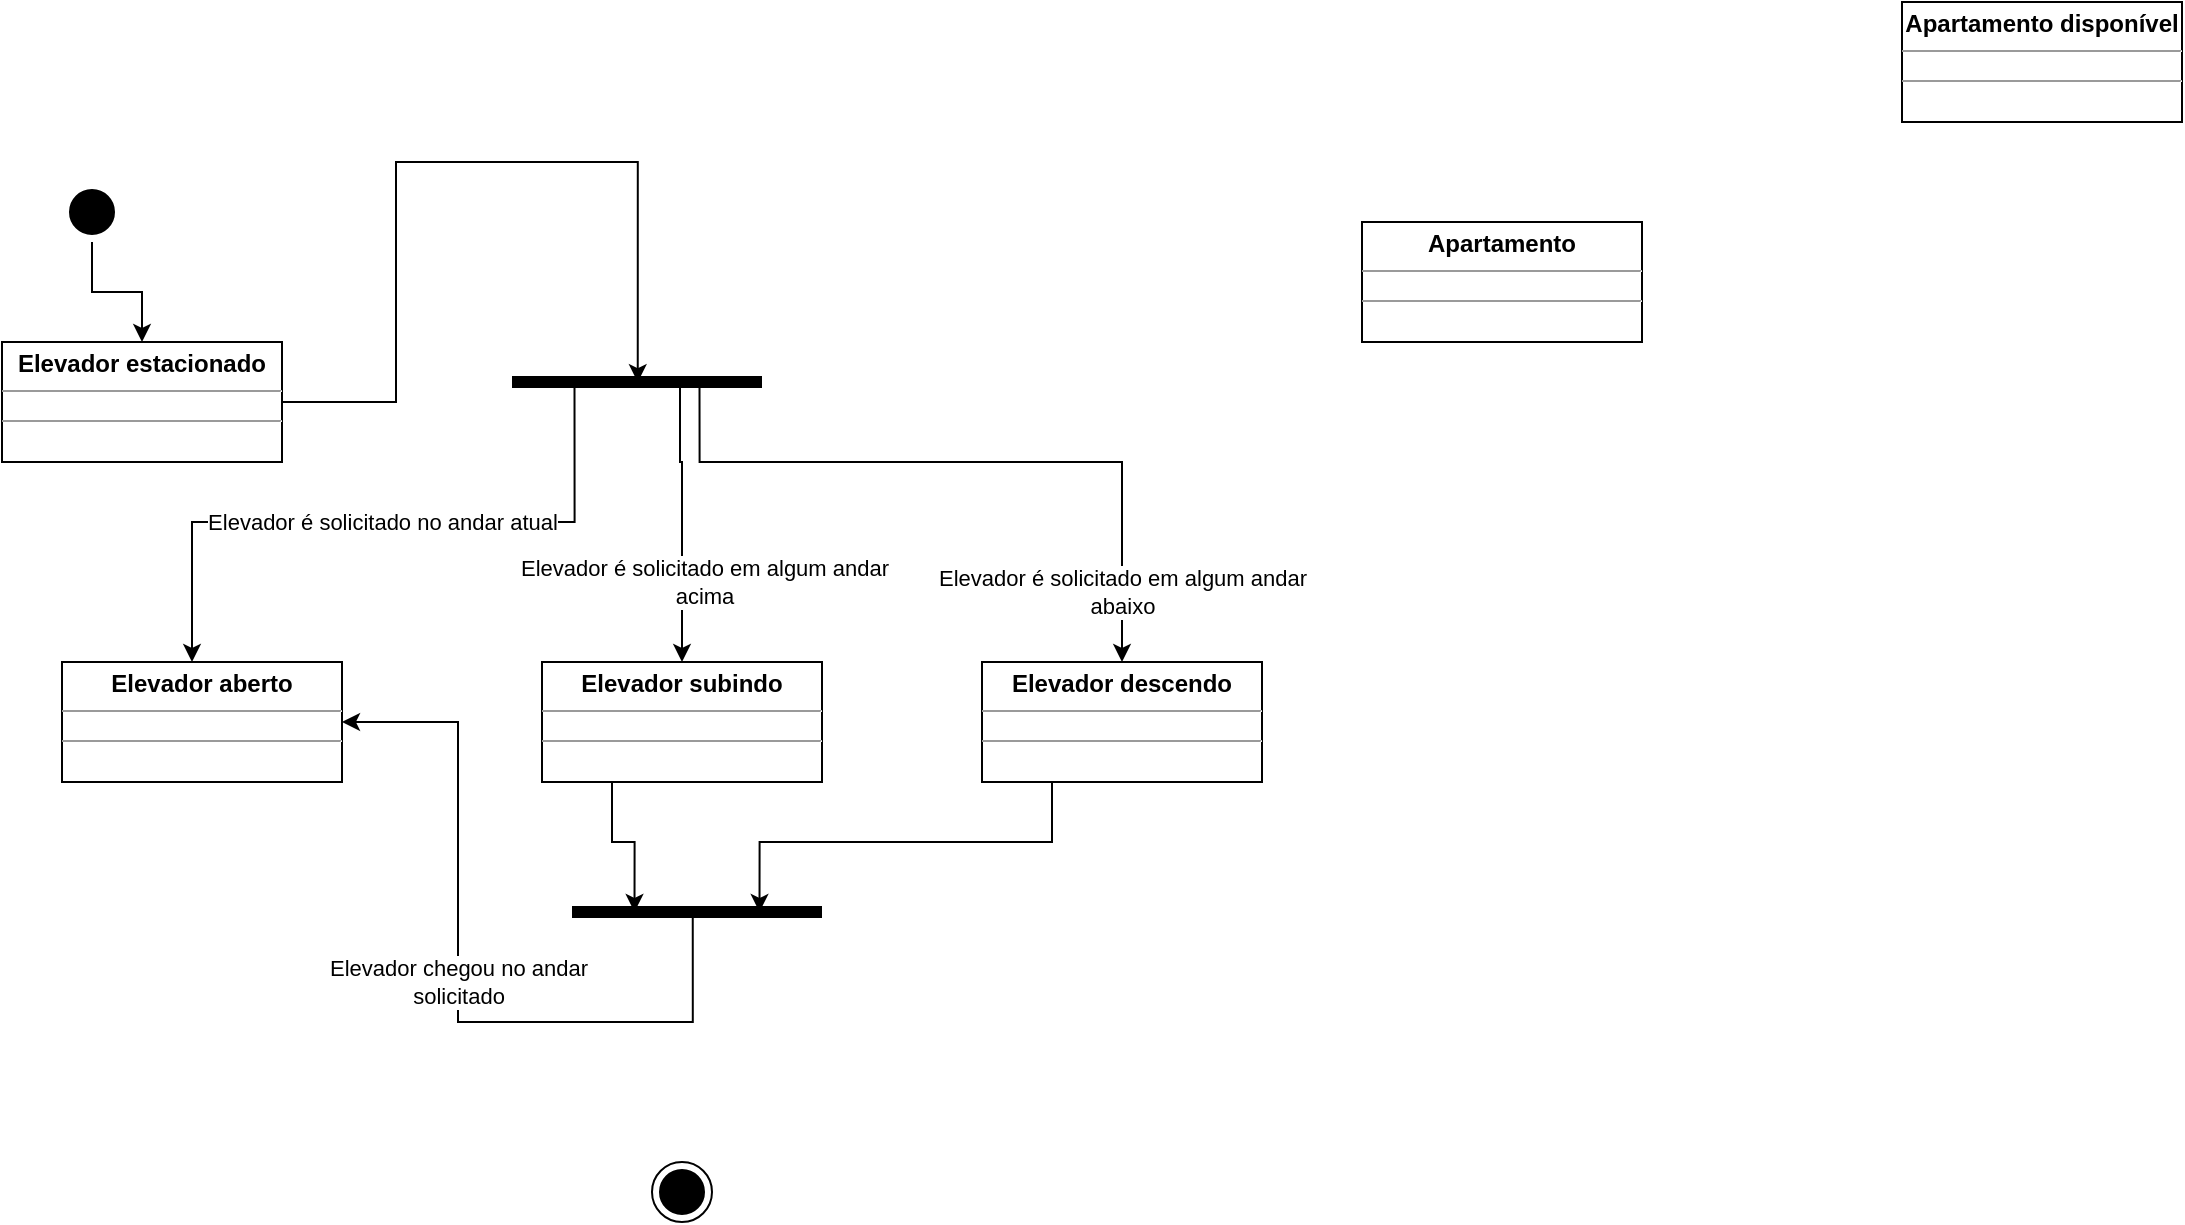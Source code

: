 <mxfile version="16.6.3" type="github">
  <diagram id="jYjJDJiM_AItDhbpvaCf" name="Page-1">
    <mxGraphModel dx="723" dy="413" grid="1" gridSize="10" guides="1" tooltips="1" connect="1" arrows="1" fold="1" page="1" pageScale="1" pageWidth="1169" pageHeight="827" math="0" shadow="0">
      <root>
        <mxCell id="0" />
        <mxCell id="1" parent="0" />
        <mxCell id="9zoumvwDFqQen2PYw_1x-87" style="edgeStyle=orthogonalEdgeStyle;rounded=0;orthogonalLoop=1;jettySize=auto;html=1;exitX=0.5;exitY=1;exitDx=0;exitDy=0;entryX=0.5;entryY=0;entryDx=0;entryDy=0;" edge="1" parent="1" source="9zoumvwDFqQen2PYw_1x-49" target="9zoumvwDFqQen2PYw_1x-74">
          <mxGeometry relative="1" as="geometry" />
        </mxCell>
        <mxCell id="9zoumvwDFqQen2PYw_1x-49" value="" style="ellipse;html=1;shape=startState;fillColor=#000000;strokeColor=#000000;" vertex="1" parent="1">
          <mxGeometry x="170" y="190" width="30" height="30" as="geometry" />
        </mxCell>
        <mxCell id="9zoumvwDFqQen2PYw_1x-52" value="&lt;p style=&quot;margin: 0px ; margin-top: 4px ; text-align: center&quot;&gt;&lt;b&gt;Apartamento&lt;/b&gt;&lt;/p&gt;&lt;hr size=&quot;1&quot;&gt;&lt;div style=&quot;height: 2px&quot;&gt;&lt;/div&gt;&lt;hr size=&quot;1&quot;&gt;&lt;div style=&quot;height: 2px&quot;&gt;&lt;/div&gt;" style="verticalAlign=top;align=left;overflow=fill;fontSize=12;fontFamily=Helvetica;html=1;strokeColor=#000000;" vertex="1" parent="1">
          <mxGeometry x="820" y="210" width="140" height="60" as="geometry" />
        </mxCell>
        <mxCell id="9zoumvwDFqQen2PYw_1x-53" style="edgeStyle=orthogonalEdgeStyle;rounded=0;orthogonalLoop=1;jettySize=auto;html=1;exitX=0.25;exitY=0.5;exitDx=0;exitDy=0;exitPerimeter=0;entryX=0.5;entryY=0;entryDx=0;entryDy=0;" edge="1" parent="1" source="9zoumvwDFqQen2PYw_1x-57">
          <mxGeometry relative="1" as="geometry">
            <Array as="points">
              <mxPoint x="426" y="360" />
              <mxPoint x="235" y="360" />
            </Array>
            <mxPoint x="235" y="430" as="targetPoint" />
          </mxGeometry>
        </mxCell>
        <mxCell id="9zoumvwDFqQen2PYw_1x-79" value="Elevador é solicitado no andar atual" style="edgeLabel;html=1;align=center;verticalAlign=middle;resizable=0;points=[];" vertex="1" connectable="0" parent="9zoumvwDFqQen2PYw_1x-53">
          <mxGeometry x="0.55" y="-2" relative="1" as="geometry">
            <mxPoint x="90" y="2" as="offset" />
          </mxGeometry>
        </mxCell>
        <mxCell id="9zoumvwDFqQen2PYw_1x-55" style="edgeStyle=orthogonalEdgeStyle;rounded=0;orthogonalLoop=1;jettySize=auto;html=1;entryX=0.5;entryY=0;entryDx=0;entryDy=0;exitX=0.672;exitY=0.394;exitDx=0;exitDy=0;exitPerimeter=0;" edge="1" parent="1" source="9zoumvwDFqQen2PYw_1x-57" target="9zoumvwDFqQen2PYw_1x-80">
          <mxGeometry relative="1" as="geometry">
            <Array as="points">
              <mxPoint x="479" y="330" />
              <mxPoint x="480" y="330" />
            </Array>
            <mxPoint x="490" y="290" as="sourcePoint" />
            <mxPoint x="472" y="390" as="targetPoint" />
          </mxGeometry>
        </mxCell>
        <mxCell id="9zoumvwDFqQen2PYw_1x-81" value="Elevador é solicitado em algum andar&lt;br&gt;acima" style="edgeLabel;html=1;align=center;verticalAlign=middle;resizable=0;points=[];" vertex="1" connectable="0" parent="9zoumvwDFqQen2PYw_1x-55">
          <mxGeometry x="0.209" y="2" relative="1" as="geometry">
            <mxPoint x="9" y="16" as="offset" />
          </mxGeometry>
        </mxCell>
        <mxCell id="9zoumvwDFqQen2PYw_1x-85" style="edgeStyle=orthogonalEdgeStyle;rounded=0;orthogonalLoop=1;jettySize=auto;html=1;exitX=0.75;exitY=0.5;exitDx=0;exitDy=0;exitPerimeter=0;" edge="1" parent="1" source="9zoumvwDFqQen2PYw_1x-57" target="9zoumvwDFqQen2PYw_1x-84">
          <mxGeometry relative="1" as="geometry">
            <Array as="points">
              <mxPoint x="489" y="330" />
              <mxPoint x="700" y="330" />
            </Array>
          </mxGeometry>
        </mxCell>
        <mxCell id="9zoumvwDFqQen2PYw_1x-86" value="Elevador é solicitado em algum andar&lt;br&gt;abaixo" style="edgeLabel;html=1;align=center;verticalAlign=middle;resizable=0;points=[];" vertex="1" connectable="0" parent="9zoumvwDFqQen2PYw_1x-85">
          <mxGeometry x="0.8" y="1" relative="1" as="geometry">
            <mxPoint x="-1" as="offset" />
          </mxGeometry>
        </mxCell>
        <mxCell id="9zoumvwDFqQen2PYw_1x-57" value="" style="shape=line;html=1;strokeWidth=6;strokeColor=#000000;" vertex="1" parent="1">
          <mxGeometry x="395" y="285" width="125" height="10" as="geometry" />
        </mxCell>
        <mxCell id="9zoumvwDFqQen2PYw_1x-64" value="&lt;p style=&quot;margin: 0px ; margin-top: 4px ; text-align: center&quot;&gt;&lt;b&gt;Apartamento disponível&lt;/b&gt;&lt;/p&gt;&lt;hr size=&quot;1&quot;&gt;&lt;div style=&quot;height: 2px&quot;&gt;&lt;/div&gt;&lt;hr size=&quot;1&quot;&gt;&lt;div style=&quot;height: 2px&quot;&gt;&lt;/div&gt;" style="verticalAlign=top;align=left;overflow=fill;fontSize=12;fontFamily=Helvetica;html=1;strokeColor=#000000;" vertex="1" parent="1">
          <mxGeometry x="1090" y="100" width="140" height="60" as="geometry" />
        </mxCell>
        <mxCell id="9zoumvwDFqQen2PYw_1x-70" value="" style="ellipse;html=1;shape=endState;fillColor=#000000;strokeColor=#000000;" vertex="1" parent="1">
          <mxGeometry x="465" y="680" width="30" height="30" as="geometry" />
        </mxCell>
        <mxCell id="9zoumvwDFqQen2PYw_1x-75" style="edgeStyle=orthogonalEdgeStyle;rounded=0;orthogonalLoop=1;jettySize=auto;html=1;exitX=1;exitY=0.5;exitDx=0;exitDy=0;entryX=0.503;entryY=0.512;entryDx=0;entryDy=0;entryPerimeter=0;" edge="1" parent="1" source="9zoumvwDFqQen2PYw_1x-74" target="9zoumvwDFqQen2PYw_1x-57">
          <mxGeometry relative="1" as="geometry">
            <Array as="points">
              <mxPoint x="337" y="300" />
              <mxPoint x="337" y="180" />
              <mxPoint x="458" y="180" />
            </Array>
          </mxGeometry>
        </mxCell>
        <mxCell id="9zoumvwDFqQen2PYw_1x-74" value="&lt;p style=&quot;margin: 0px ; margin-top: 4px ; text-align: center&quot;&gt;&lt;b&gt;Elevador estacionado&lt;/b&gt;&lt;/p&gt;&lt;hr size=&quot;1&quot;&gt;&lt;div style=&quot;height: 2px&quot;&gt;&lt;/div&gt;&lt;hr size=&quot;1&quot;&gt;&lt;div style=&quot;height: 2px&quot;&gt;&lt;/div&gt;" style="verticalAlign=top;align=left;overflow=fill;fontSize=12;fontFamily=Helvetica;html=1;strokeColor=#000000;" vertex="1" parent="1">
          <mxGeometry x="140" y="270" width="140" height="60" as="geometry" />
        </mxCell>
        <mxCell id="9zoumvwDFqQen2PYw_1x-76" value="&lt;p style=&quot;margin: 0px ; margin-top: 4px ; text-align: center&quot;&gt;&lt;b&gt;Elevador aberto&lt;/b&gt;&lt;/p&gt;&lt;hr size=&quot;1&quot;&gt;&lt;div style=&quot;height: 2px&quot;&gt;&lt;/div&gt;&lt;hr size=&quot;1&quot;&gt;&lt;div style=&quot;height: 2px&quot;&gt;&lt;/div&gt;" style="verticalAlign=top;align=left;overflow=fill;fontSize=12;fontFamily=Helvetica;html=1;strokeColor=#000000;" vertex="1" parent="1">
          <mxGeometry x="170" y="430" width="140" height="60" as="geometry" />
        </mxCell>
        <mxCell id="9zoumvwDFqQen2PYw_1x-91" style="edgeStyle=orthogonalEdgeStyle;rounded=0;orthogonalLoop=1;jettySize=auto;html=1;exitX=0.25;exitY=1;exitDx=0;exitDy=0;entryX=0.25;entryY=0.5;entryDx=0;entryDy=0;entryPerimeter=0;" edge="1" parent="1" source="9zoumvwDFqQen2PYw_1x-80" target="9zoumvwDFqQen2PYw_1x-90">
          <mxGeometry relative="1" as="geometry" />
        </mxCell>
        <mxCell id="9zoumvwDFqQen2PYw_1x-80" value="&lt;p style=&quot;margin: 0px ; margin-top: 4px ; text-align: center&quot;&gt;&lt;b&gt;Elevador subindo&lt;/b&gt;&lt;/p&gt;&lt;hr size=&quot;1&quot;&gt;&lt;div style=&quot;height: 2px&quot;&gt;&lt;/div&gt;&lt;hr size=&quot;1&quot;&gt;&lt;div style=&quot;height: 2px&quot;&gt;&lt;/div&gt;" style="verticalAlign=top;align=left;overflow=fill;fontSize=12;fontFamily=Helvetica;html=1;strokeColor=#000000;" vertex="1" parent="1">
          <mxGeometry x="410" y="430" width="140" height="60" as="geometry" />
        </mxCell>
        <mxCell id="9zoumvwDFqQen2PYw_1x-92" style="edgeStyle=orthogonalEdgeStyle;rounded=0;orthogonalLoop=1;jettySize=auto;html=1;exitX=0.25;exitY=1;exitDx=0;exitDy=0;entryX=0.75;entryY=0.5;entryDx=0;entryDy=0;entryPerimeter=0;" edge="1" parent="1" source="9zoumvwDFqQen2PYw_1x-84" target="9zoumvwDFqQen2PYw_1x-90">
          <mxGeometry relative="1" as="geometry" />
        </mxCell>
        <mxCell id="9zoumvwDFqQen2PYw_1x-84" value="&lt;p style=&quot;margin: 0px ; margin-top: 4px ; text-align: center&quot;&gt;&lt;b&gt;Elevador descendo&lt;/b&gt;&lt;/p&gt;&lt;hr size=&quot;1&quot;&gt;&lt;div style=&quot;height: 2px&quot;&gt;&lt;/div&gt;&lt;hr size=&quot;1&quot;&gt;&lt;div style=&quot;height: 2px&quot;&gt;&lt;/div&gt;" style="verticalAlign=top;align=left;overflow=fill;fontSize=12;fontFamily=Helvetica;html=1;strokeColor=#000000;" vertex="1" parent="1">
          <mxGeometry x="630" y="430" width="140" height="60" as="geometry" />
        </mxCell>
        <mxCell id="9zoumvwDFqQen2PYw_1x-93" style="edgeStyle=orthogonalEdgeStyle;rounded=0;orthogonalLoop=1;jettySize=auto;html=1;exitX=0.483;exitY=0.533;exitDx=0;exitDy=0;exitPerimeter=0;entryX=1;entryY=0.5;entryDx=0;entryDy=0;" edge="1" parent="1" source="9zoumvwDFqQen2PYw_1x-90" target="9zoumvwDFqQen2PYw_1x-76">
          <mxGeometry relative="1" as="geometry">
            <Array as="points">
              <mxPoint x="485" y="610" />
              <mxPoint x="368" y="610" />
              <mxPoint x="368" y="460" />
            </Array>
          </mxGeometry>
        </mxCell>
        <mxCell id="9zoumvwDFqQen2PYw_1x-94" value="Elevador chegou no andar&lt;br&gt;solicitado" style="edgeLabel;html=1;align=center;verticalAlign=middle;resizable=0;points=[];" vertex="1" connectable="0" parent="9zoumvwDFqQen2PYw_1x-93">
          <mxGeometry x="-0.272" y="-1" relative="1" as="geometry">
            <mxPoint x="-34" y="-19" as="offset" />
          </mxGeometry>
        </mxCell>
        <mxCell id="9zoumvwDFqQen2PYw_1x-90" value="" style="shape=line;html=1;strokeWidth=6;strokeColor=#000000;" vertex="1" parent="1">
          <mxGeometry x="425" y="550" width="125" height="10" as="geometry" />
        </mxCell>
      </root>
    </mxGraphModel>
  </diagram>
</mxfile>
